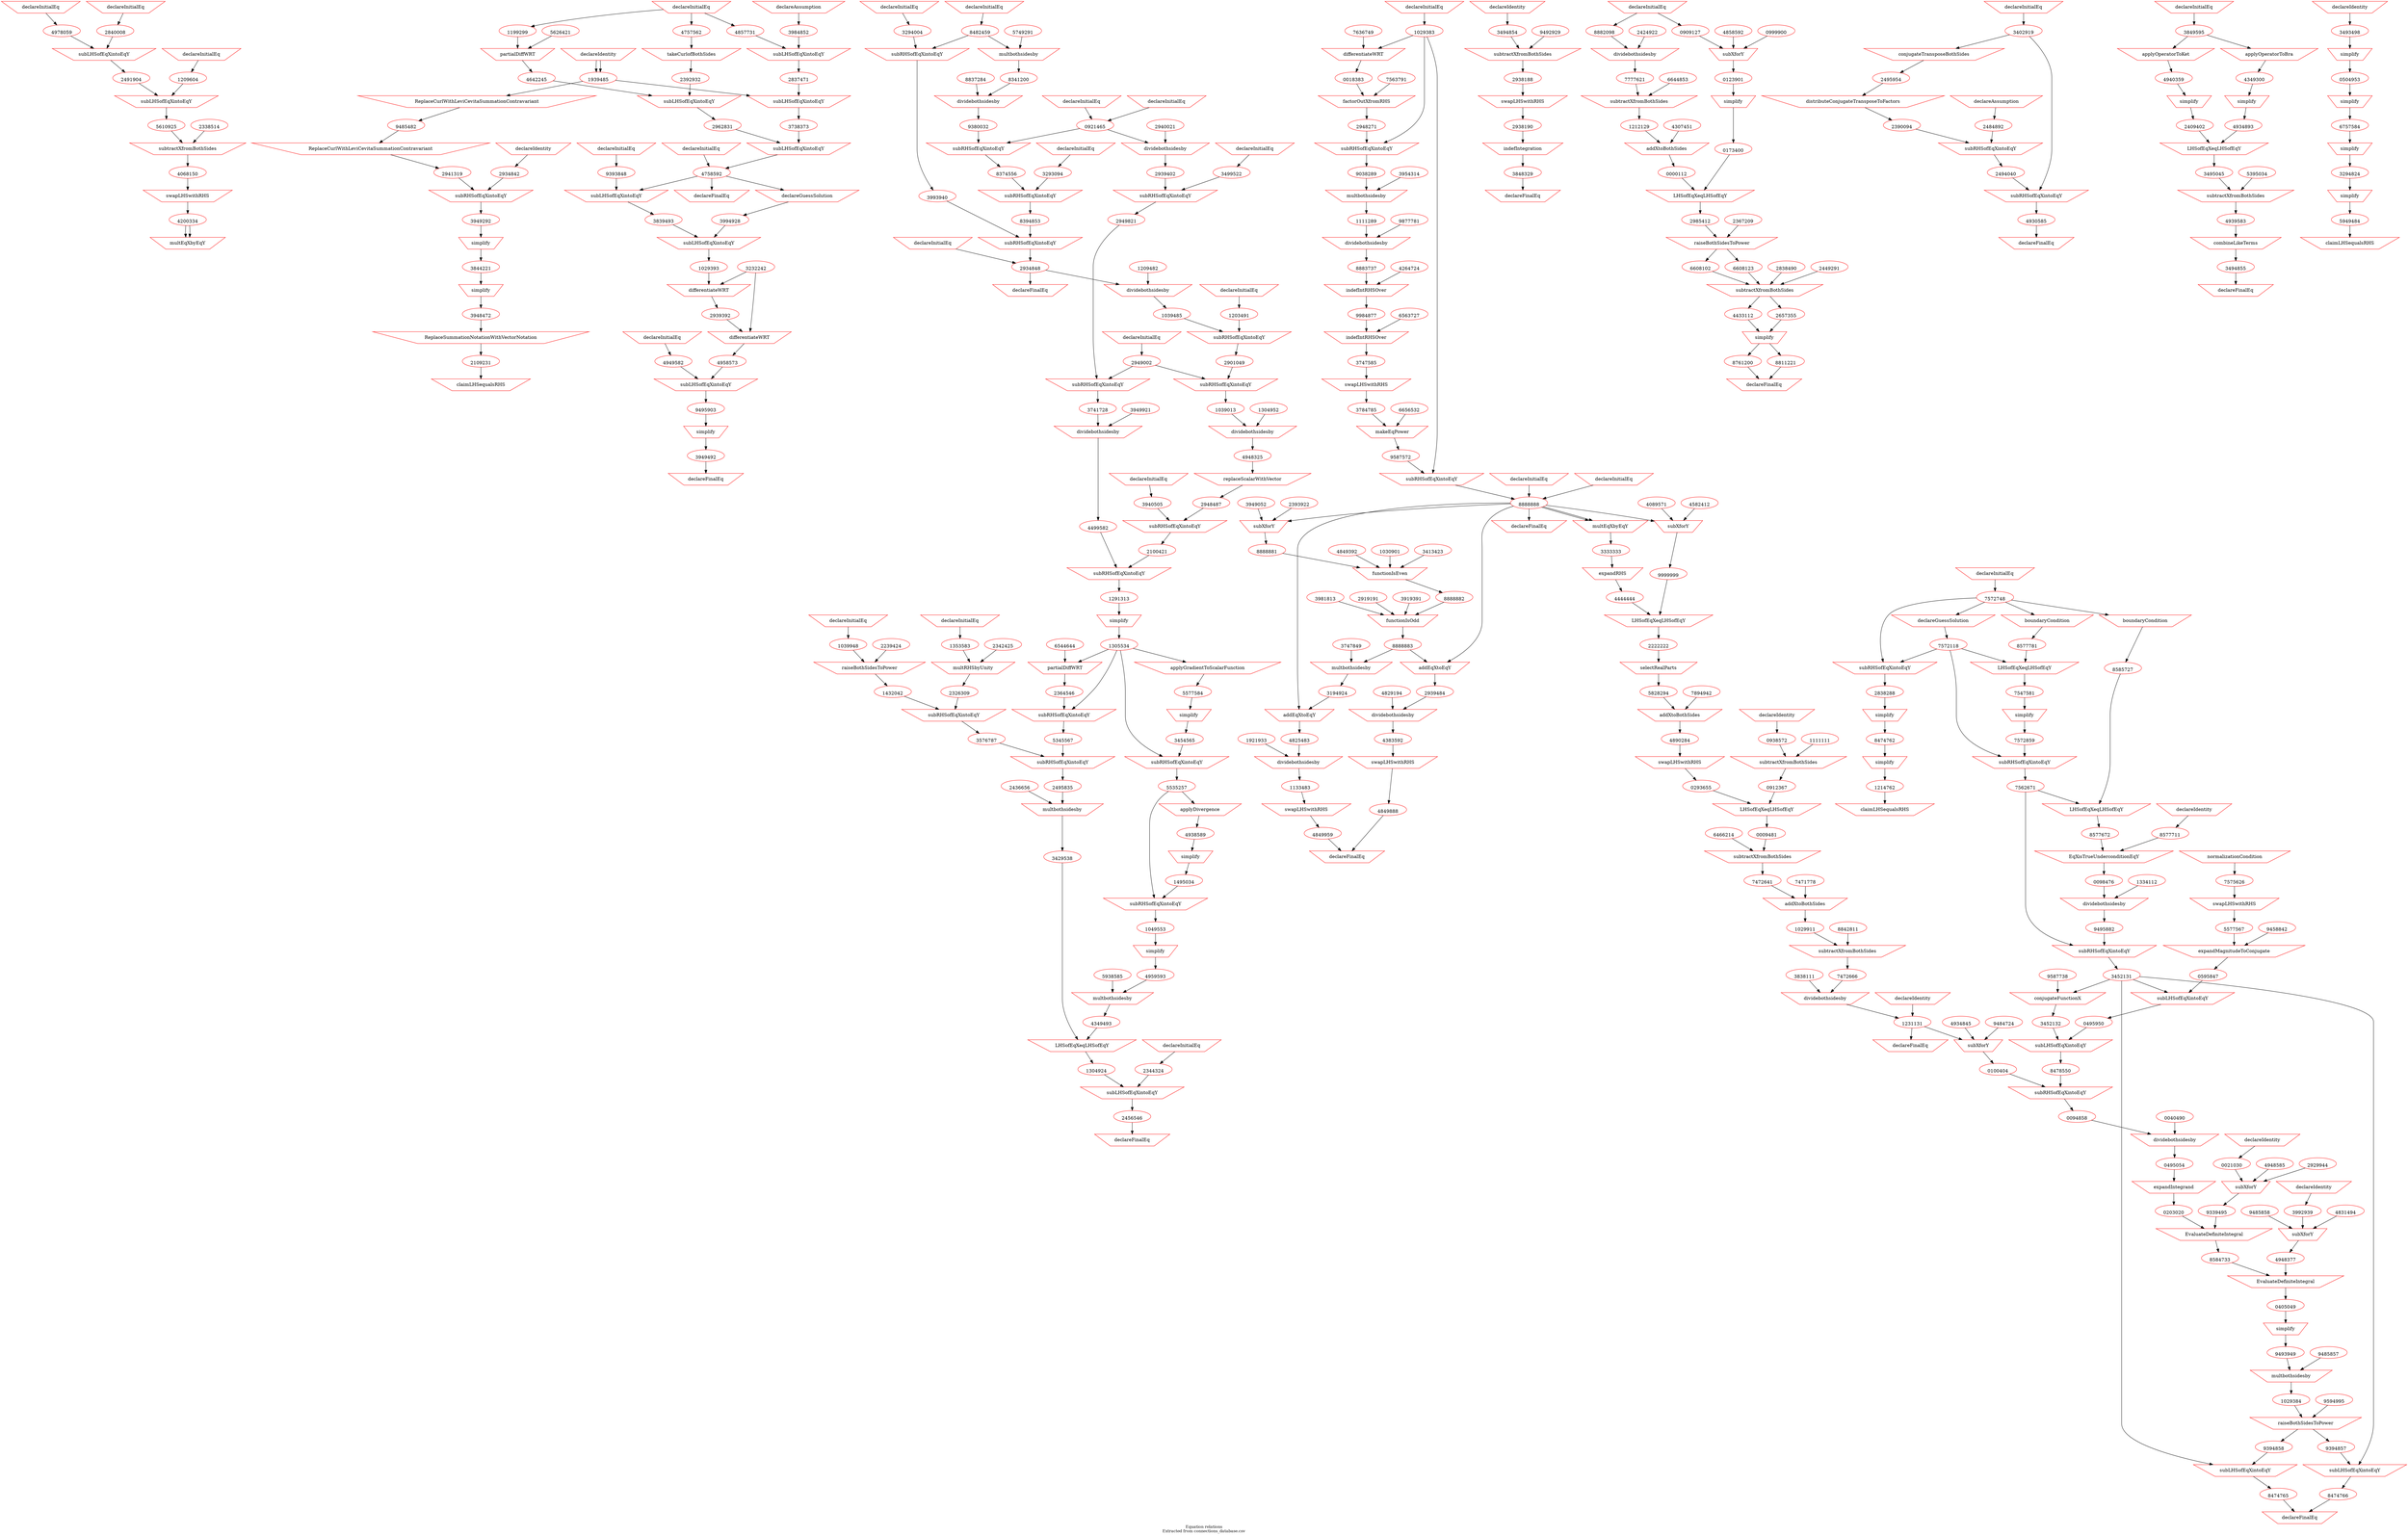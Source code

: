 digraph physicsDerivation {
overlap = false;
label="Equation relations\nExtracted from connections_database.csv";
fontsize=12;
8668018 -> 4978059;
3445641 -> 2840008;
4733986 -> 1209604;
4978059 -> 7958085;
2840008 -> 7958085;
7958085 -> 2491904;
1209604 -> 3667395;
2491904 -> 3667395;
3667395 -> 5610925;
2338514 -> 7952658;
5610925 -> 7952658;
7952658 -> 4068150;
4068150 -> 3871228;
3871228 -> 4200334;
4200334 -> 4738354;
4200334 -> 4738354;
3948572 -> 1939485;
1939485 -> 2339482;
2339482 -> 9485482;
9485482 -> 3948552;
3948552 -> 2941319;
4295822 -> 2934842;
2934842 -> 2930454;
2941319 -> 2930454;
2930454 -> 3949292;
3949292 -> 3848292;
3848292 -> 3844221;
3844221 -> 3838233;
3838233 -> 3948472;
3948472 -> 1393411;
1393411 -> 2109231;
2109231 -> 3949211;
1204921 -> 2934848;
2919311 -> 0921465;
1294844 -> 2949002;
9394842 -> 1203491;
3934948 -> 3499522;
2940021 -> 3949482;
0921465 -> 3949482;
3949482 -> 2939402;
2939402 -> 1294945;
3499522 -> 1294945;
1294945 -> 2949821;
2949002 -> 2930492;
2949821 -> 2930492;
2930492 -> 3741728;
3949921 -> 3919384;
3741728 -> 3919384;
3919384 -> 4499582;
1209482 -> 2900428;
2934848 -> 2900428;
2900428 -> 1039485;
1039485 -> 1204945;
1203491 -> 1204945;
1204945 -> 2901049;
2949002 -> 2939400;
2901049 -> 2939400;
2939400 -> 1039013;
1304952 -> 2030624;
1039013 -> 2030624;
2030624 -> 4948325;
4948325 -> 1039774;
1039774 -> 2948487;
1923945 -> 3940505;
2948487 -> 2938341;
3940505 -> 2938341;
2938341 -> 2100421;
4499582 -> 0012031;
2100421 -> 0012031;
0012031 -> 1291313;
1291313 -> 1341141;
1341141 -> 1305534;
1204929 -> 1039948;
1395335 -> 1353583;
2239424 -> 2422434;
1039948 -> 2422434;
2422434 -> 1432042;
2342425 -> 2322434;
1353583 -> 2322434;
2322434 -> 2326309;
1432042 -> 2449858;
2326309 -> 2449858;
2449858 -> 3576787;
6544644 -> 1347587;
1305534 -> 1347587;
1347587 -> 2364546;
1305534 -> 2464445;
2364546 -> 2464445;
2464445 -> 5345567;
3576787 -> 3454353;
5345567 -> 3454353;
3454353 -> 2495835;
2436656 -> 4358635;
2495835 -> 4358635;
4358635 -> 3429538;
1305534 -> 2454535;
2454535 -> 5577584;
5577584 -> 5858694;
5858694 -> 3454565;
3454565 -> 5354635;
1305534 -> 5354635;
5354635 -> 5535257;
5535257 -> 3294932;
3294932 -> 4938589;
4938589 -> 2394495;
2394495 -> 1495034;
5535257 -> 4059592;
1495034 -> 4059592;
4059592 -> 1049553;
1049553 -> 4305953;
4305953 -> 4959593;
5938585 -> 4939459;
4959593 -> 4939459;
4939459 -> 4349493;
4349493 -> 9394834;
3429538 -> 9394834;
9394834 -> 1304924;
2455452 -> 2344324;
2344324 -> 2954835;
1304924 -> 2954835;
2954835 -> 2456546;
2456546 -> 6756574;
7419980 -> 4758592;
3568093 -> 9393848;
4758592 -> 4585829;
4585829 -> 3994928;
9393848 -> 4858282;
4758592 -> 4858282;
4858282 -> 3839493;
3839493 -> 1002928;
3994928 -> 1002928;
1002928 -> 1029393;
3232242 -> 2319391;
1029393 -> 2319391;
2319391 -> 2939392;
3232242 -> 4955966;
2939392 -> 4955966;
4955966 -> 4958573;
8485758 -> 4949582;
4958573 -> 5839535;
4949582 -> 5839535;
5839535 -> 9495903;
9495903 -> 4958883;
4958883 -> 3949492;
3949492 -> 5495827;
7364656 -> 1029383;
7636749 -> 6463728;
1029383 -> 6463728;
6463728 -> 0018383;
7563791 -> 4614728;
0018383 -> 4614728;
4614728 -> 2948271;
2948271 -> 7466748;
1029383 -> 7466748;
7466748 -> 9038289;
3954314 -> 2741906;
9038289 -> 2741906;
2741906 -> 1111289;
9877781 -> 6466378;
1111289 -> 6466378;
6466378 -> 8883737;
4264724 -> 1848471;
8883737 -> 1848471;
1848471 -> 9984877;
6563727 -> 6462728;
9984877 -> 6462728;
6462728 -> 3747585;
3747585 -> 7563728;
7563728 -> 3784785;
6656532 -> 1029890;
3784785 -> 1029890;
1029890 -> 9587572;
9587572 -> 7566272;
1029383 -> 7566272;
7566272 -> 8888888;
8888888 -> 7561612;
7473895 -> 8888888;
2393922 -> 3848927;
3949052 -> 3848927;
8888888 -> 3848927;
3848927 -> 8888881;
3413423 -> 9595949;
4849392 -> 9595949;
1030901 -> 9595949;
8888881 -> 9595949;
9595949 -> 8888882;
2919191 -> 4747288;
3919391 -> 4747288;
3981813 -> 4747288;
8888882 -> 4747288;
4747288 -> 8888883;
8888888 -> 3848592;
8888883 -> 3848592;
3848592 -> 2939484;
4829194 -> 1928392;
2939484 -> 1928392;
1928392 -> 4383592;
4383592 -> 2949492;
2949492 -> 4849888;
4849888 -> 2384942;
3747849 -> 3848924;
8888883 -> 3848924;
3848924 -> 3194924;
8888888 -> 2939404;
3194924 -> 2939404;
2939404 -> 4825483;
1921933 -> 2849492;
4825483 -> 2849492;
2849492 -> 1133483;
1133483 -> 4294921;
4294921 -> 4849959;
4849959 -> 2384942;
7663728 -> 8888888;
4582412 -> 6839583;
4089571 -> 6839583;
8888888 -> 6839583;
6839583 -> 9999999;
9999999 -> 9582956;
4444444 -> 9582956;
9582956 -> 2222222;
8888888 -> 8492847;
8888888 -> 8492847;
8492847 -> 3333333;
3333333 -> 5832058;
5832058 -> 4444444;
2222222 -> 8374590;
8374590 -> 5828294;
7894942 -> 8374625;
5828294 -> 8374625;
8374625 -> 4890284;
3040493 -> 0938572;
1111111 -> 0983243;
0938572 -> 0983243;
0983243 -> 0912367;
4890284 -> 3984721;
3984721 -> 0293655;
0912367 -> 9483240;
0293655 -> 9483240;
9483240 -> 0009481;
6466214 -> 7563628;
0009481 -> 7563628;
7563628 -> 7472641;
7471778 -> 7572728;
7472641 -> 7572728;
7572728 -> 1029911;
8842811 -> 7566277;
1029911 -> 7566277;
7566277 -> 7472666;
3838111 -> 3841414;
7472666 -> 3841414;
3841414 -> 1231131;
1231131 -> 1383414;
2303943 -> 3293094;
0304948 -> 3294004;
8332941 -> 0921465;
9103516 -> 8482459;
8374556 -> 3832748;
3293094 -> 3832748;
3832748 -> 8394853;
3294004 -> 2939482;
8482459 -> 2939482;
2939482 -> 3993940;
8394853 -> 8946983;
3993940 -> 8946983;
8946983 -> 2934848;
5749291 -> 6822583;
8482459 -> 6822583;
6822583 -> 8341200;
8837284 -> 9483715;
8341200 -> 9483715;
9483715 -> 9380032;
9380032 -> 9483843;
0921465 -> 9483843;
9483843 -> 8374556;
2934848 -> 8345721;
4952082 -> 3494854;
9492929 -> 4842942;
3494854 -> 4842942;
4842942 -> 2938188;
2938188 -> 4848592;
4848592 -> 2938190;
2938190 -> 8483953;
8483953 -> 3848329;
3848329 -> 2839422;
2932848 -> 1199299;
2932848 -> 4757562;
5626421 -> 1010301;
1199299 -> 1010301;
1010301 -> 4642245;
4757562 -> 4224853;
4224853 -> 2392932;
4642245 -> 1939442;
2392932 -> 1939442;
1939442 -> 2962831;
2932848 -> 4857731;
3837471 -> 3984852;
4857731 -> 5656372;
3984852 -> 5656372;
5656372 -> 2837471;
3948572 -> 1939485;
2837471 -> 4655746;
1939485 -> 4655746;
4655746 -> 3738373;
3738373 -> 3737384;
2962831 -> 3737384;
3737384 -> 4758592;
4758592 -> 3948584;
8576627 -> 7572748;
7572748 -> 1384011;
1384011 -> 7572118;
7572748 -> 8572771;
8572771 -> 8577781;
7572748 -> 8572778;
8572778 -> 8585727;
8577781 -> 8571277;
7572118 -> 8571277;
8571277 -> 7547581;
7547581 -> 8576571;
8576571 -> 7572859;
7572859 -> 8572265;
7572118 -> 8572265;
8572265 -> 7562671;
7562671 -> 9686782;
8585727 -> 9686782;
9686782 -> 8577672;
8575717 -> 8577711;
8577672 -> 8575627;
8577711 -> 8575627;
8575627 -> 0098476;
1334112 -> 9114413;
0098476 -> 9114413;
9114413 -> 9495882;
9495882 -> 8575761;
7562671 -> 8575761;
8575761 -> 3452131;
4434559 -> 7575626;
9587738 -> 5751725;
3452131 -> 5751725;
5751725 -> 3452132;
7575626 -> 4757567;
4757567 -> 5577567;
9458842 -> 7455643;
5577567 -> 7455643;
7455643 -> 0595847;
3452131 -> 4455453;
0595847 -> 4455453;
4455453 -> 0495950;
3452132 -> 4948339;
0495950 -> 4948339;
4948339 -> 8478550;
8485725 -> 1231131;
4934845 -> 1003049;
9484724 -> 1003049;
1231131 -> 1003049;
1003049 -> 0100404;
0100404 -> 8576741;
8478550 -> 8576741;
8576741 -> 0094858;
0040490 -> 0059403;
0094858 -> 0059403;
0059403 -> 0495054;
0495054 -> 3949284;
3949284 -> 0203020;
0030488 -> 3992939;
4831494 -> 4485722;
9485858 -> 4485722;
3992939 -> 4485722;
4485722 -> 4948377;
0030481 -> 0021030;
4948585 -> 1911919;
2929944 -> 1911919;
0021030 -> 1911919;
1911919 -> 9339495;
0203020 -> 3329831;
9339495 -> 3329831;
3329831 -> 8584733;
4948377 -> 8485747;
8584733 -> 8485747;
8485747 -> 0405049;
0405049 -> 8373472;
8373472 -> 9493949;
9485857 -> 5859994;
9493949 -> 5859994;
5859994 -> 1029384;
9594995 -> 1293948;
1029384 -> 1293948;
1293948 -> 9394857;
1293948 -> 9394858;
9394857 -> 1384935;
3452131 -> 1384935;
1384935 -> 8474766;
9394858 -> 3847567;
3452131 -> 3847567;
3847567 -> 8474765;
8474765 -> 7474753;
8474766 -> 7474753;
7572118 -> 4757743;
7572748 -> 4757743;
4757743 -> 2838288;
2838288 -> 2029394;
2029394 -> 8474762;
8474762 -> 9394948;
9394948 -> 1214762;
1214762 -> 7374289;
8494551 -> 8882098;
8494551 -> 0909127;
2424922 -> 8492932;
8882098 -> 8492932;
8492932 -> 7777621;
6644853 -> 5829110;
7777621 -> 5829110;
5829110 -> 1212129;
4307451 -> 2500423;
1212129 -> 2500423;
2500423 -> 0000112;
4858592 -> 8321038;
0999900 -> 8321038;
0909127 -> 8321038;
8321038 -> 0123901;
0123901 -> 7996484;
7996484 -> 0173400;
0000112 -> 7777777;
0173400 -> 7777777;
7777777 -> 2985412;
2367209 -> 7487443;
2985412 -> 7487443;
7487443 -> 6608102;
7487443 -> 6608123;
2838490 -> 2200910;
6608102 -> 2200910;
2200910 -> 4433112;
4433112 -> 2211910;
2211910 -> 8761200;
2449291 -> 2200910;
6608123 -> 2200910;
2200910 -> 2657355;
2657355 -> 2211910;
2211910 -> 8811221;
8761200 -> 8359402;
8811221 -> 8359402;
3403595 -> 3402919;
3402919 -> 9538385;
9538385 -> 2495954;
2495954 -> 2394942;
2394942 -> 2390094;
1294984 -> 2484892;
2484892 -> 2485909;
2390094 -> 2485909;
2485909 -> 2494040;
2494040 -> 2490098;
3402919 -> 2490098;
2490098 -> 4930585;
4930585 -> 2939493;
2455366 -> 3849595;
3849595 -> 3848591;
3848591 -> 4940359;
3849595 -> 1301442;
1301442 -> 4349300;
4940359 -> 2304934;
2304934 -> 2409402;
4349300 -> 0049384;
0049384 -> 4934893;
2409402 -> 0987890;
4934893 -> 0987890;
0987890 -> 3495045;
5395034 -> 4838499;
3495045 -> 4838499;
4838499 -> 4939583;
4939583 -> 0988873;
0988873 -> 3494855;
3494855 -> 2384852;
2004989 -> 3493498;
3493498 -> 2349059;
2349059 -> 0504953;
0504953 -> 2390498;
2390498 -> 6757584;
6757584 -> 3848494;
3848494 -> 3294824;
3294824 -> 4948384;
4948384 -> 5949484;
5949484 -> 4948955;
1209604 [shape=ellipse, color=red,image="../../expressions/8311458118.png",labelloc=b,URL="http://output.com"];
2491904 [shape=ellipse, color=red,image="../../expressions/3951205425.png",labelloc=b,URL="http://output.com"];
2840008 [shape=ellipse, color=red,image="../../expressions/8257621077.png",labelloc=b,URL="http://output.com"];
4068150 [shape=ellipse, color=red,image="../../expressions/5530148480.png",labelloc=b,URL="http://output.com"];
4200334 [shape=ellipse, color=red,image="../../expressions/7917051060.png",labelloc=b,URL="http://output.com"];
4978059 [shape=ellipse, color=red,image="../../expressions/1638282134.png",labelloc=b,URL="http://output.com"];
5610925 [shape=ellipse, color=red,image="../../expressions/8139187332.png",labelloc=b,URL="http://output.com"];
1939485 [shape=ellipse, color=red,image="../../expressions/7575859295.png",labelloc=b,URL="http://output.com"];
2109231 [shape=ellipse, color=red,image="../../expressions/7575859312.png",labelloc=b,URL="http://output.com"];
2934842 [shape=ellipse, color=red,image="../../expressions/7575859304.png",labelloc=b,URL="http://output.com"];
2941319 [shape=ellipse, color=red,image="../../expressions/7575859302.png",labelloc=b,URL="http://output.com"];
3844221 [shape=ellipse, color=red,image="../../expressions/7575859308.png",labelloc=b,URL="http://output.com"];
3948472 [shape=ellipse, color=red,image="../../expressions/7575859310.png",labelloc=b,URL="http://output.com"];
3949292 [shape=ellipse, color=red,image="../../expressions/7575859306.png",labelloc=b,URL="http://output.com"];
9485482 [shape=ellipse, color=red,image="../../expressions/7575859300.png",labelloc=b,URL="http://output.com"];
0921465 [shape=ellipse, color=red,image="../../expressions/3131211131.png",labelloc=b,URL="http://output.com"];
1039013 [shape=ellipse, color=red,image="../../expressions/9999999962.png",labelloc=b,URL="http://output.com"];
1039485 [shape=ellipse, color=red,image="../../expressions/3121234211.png",labelloc=b,URL="http://output.com"];
1039948 [shape=ellipse, color=red,image="../../expressions/1029039903.png",labelloc=b,URL="http://output.com"];
1049553 [shape=ellipse, color=red,image="../../expressions/2648958382.png",labelloc=b,URL="http://output.com"];
1203491 [shape=ellipse, color=red,image="../../expressions/1020394900.png",labelloc=b,URL="http://output.com"];
1291313 [shape=ellipse, color=red,image="../../expressions/3948574228.png",labelloc=b,URL="http://output.com"];
1304924 [shape=ellipse, color=red,image="../../expressions/9958485859.png",labelloc=b,URL="http://output.com"];
1305534 [shape=ellipse, color=red,image="../../expressions/3948574230.png",labelloc=b,URL="http://output.com"];
1353583 [shape=ellipse, color=red,image="../../expressions/4298359835.png",labelloc=b,URL="http://output.com"];
1432042 [shape=ellipse, color=red,image="../../expressions/1029039904.png",labelloc=b,URL="http://output.com"];
1495034 [shape=ellipse, color=red,image="../../expressions/1648958381.png",labelloc=b,URL="http://output.com"];
2100421 [shape=ellipse, color=red,image="../../expressions/3948574226.png",labelloc=b,URL="http://output.com"];
2326309 [shape=ellipse, color=red,image="../../expressions/4298359845.png",labelloc=b,URL="http://output.com"];
2344324 [shape=ellipse, color=red,image="../../expressions/1158485859.png",labelloc=b,URL="http://output.com"];
2364546 [shape=ellipse, color=red,image="../../expressions/3948574233.png",labelloc=b,URL="http://output.com"];
2456546 [shape=ellipse, color=red,image="../../expressions/2258485859.png",labelloc=b,URL="http://output.com"];
2495835 [shape=ellipse, color=red,image="../../expressions/4348571256.png",labelloc=b,URL="http://output.com"];
2901049 [shape=ellipse, color=red,image="../../expressions/3121234212.png",labelloc=b,URL="http://output.com"];
2934848 [shape=ellipse, color=red,image="../../expressions/3121513111.png",labelloc=b,URL="http://output.com"];
2939402 [shape=ellipse, color=red,image="../../expressions/3147472131.png",labelloc=b,URL="http://output.com"];
2948487 [shape=ellipse, color=red,image="../../expressions/9999998870.png",labelloc=b,URL="http://output.com"];
2949002 [shape=ellipse, color=red,image="../../expressions/9999999960.png",labelloc=b,URL="http://output.com"];
2949821 [shape=ellipse, color=red,image="../../expressions/4147472132.png",labelloc=b,URL="http://output.com"];
3429538 [shape=ellipse, color=red,image="../../expressions/4341171256.png",labelloc=b,URL="http://output.com"];
3454565 [shape=ellipse, color=red,image="../../expressions/4943571230.png",labelloc=b,URL="http://output.com"];
3499522 [shape=ellipse, color=red,image="../../expressions/1020394902.png",labelloc=b,URL="http://output.com"];
3576787 [shape=ellipse, color=red,image="../../expressions/4298359851.png",labelloc=b,URL="http://output.com"];
3741728 [shape=ellipse, color=red,image="../../expressions/9999999965.png",labelloc=b,URL="http://output.com"];
3940505 [shape=ellipse, color=red,image="../../expressions/3948574224.png",labelloc=b,URL="http://output.com"];
4349493 [shape=ellipse, color=red,image="../../expressions/5868688585.png",labelloc=b,URL="http://output.com"];
4499582 [shape=ellipse, color=red,image="../../expressions/9999999961.png",labelloc=b,URL="http://output.com"];
4938589 [shape=ellipse, color=red,image="../../expressions/4394958389.png",labelloc=b,URL="http://output.com"];
4948325 [shape=ellipse, color=red,image="../../expressions/9999999870.png",labelloc=b,URL="http://output.com"];
4959593 [shape=ellipse, color=red,image="../../expressions/2395958385.png",labelloc=b,URL="http://output.com"];
5345567 [shape=ellipse, color=red,image="../../expressions/3948571256.png",labelloc=b,URL="http://output.com"];
5535257 [shape=ellipse, color=red,image="../../expressions/5985371230.png",labelloc=b,URL="http://output.com"];
5577584 [shape=ellipse, color=red,image="../../expressions/3948572230.png",labelloc=b,URL="http://output.com"];
5577584 [shape=ellipse, color=red,image="../../expressions/3948574230.png",labelloc=b,URL="http://output.com"];
1029393 [shape=ellipse, color=red,image="../../expressions/2029293929.png",labelloc=b,URL="http://output.com"];
2939392 [shape=ellipse, color=red,image="../../expressions/4985825552.png",labelloc=b,URL="http://output.com"];
3839493 [shape=ellipse, color=red,image="../../expressions/9394939493.png",labelloc=b,URL="http://output.com"];
3949492 [shape=ellipse, color=red,image="../../expressions/3485475729.png",labelloc=b,URL="http://output.com"];
3994928 [shape=ellipse, color=red,image="../../expressions/9499428242.png",labelloc=b,URL="http://output.com"];
4758592 [shape=ellipse, color=red,image="../../expressions/8494839423.png",labelloc=b,URL="http://output.com"];
4949582 [shape=ellipse, color=red,image="../../expressions/4585828572.png",labelloc=b,URL="http://output.com"];
4958573 [shape=ellipse, color=red,image="../../expressions/1858578388.png",labelloc=b,URL="http://output.com"];
9393848 [shape=ellipse, color=red,image="../../expressions/8572852424.png",labelloc=b,URL="http://output.com"];
9495903 [shape=ellipse, color=red,image="../../expressions/9485384858.png",labelloc=b,URL="http://output.com"];
0018383 [shape=ellipse, color=red,image="../../expressions/9429829482.png",labelloc=b,URL="http://output.com"];
1029383 [shape=ellipse, color=red,image="../../expressions/9492920340.png",labelloc=b,URL="http://output.com"];
1111289 [shape=ellipse, color=red,image="../../expressions/9848292229.png",labelloc=b,URL="http://output.com"];
2948271 [shape=ellipse, color=red,image="../../expressions/9482984922.png",labelloc=b,URL="http://output.com"];
3747585 [shape=ellipse, color=red,image="../../expressions/4928239482.png",labelloc=b,URL="http://output.com"];
3784785 [shape=ellipse, color=red,image="../../expressions/4923339482.png",labelloc=b,URL="http://output.com"];
8883737 [shape=ellipse, color=red,image="../../expressions/9482113948.png",labelloc=b,URL="http://output.com"];
8888888 [shape=ellipse, color=red,image="../../expressions/4938429483.png",labelloc=b,URL="http://output.com"];
9038289 [shape=ellipse, color=red,image="../../expressions/9848294829.png",labelloc=b,URL="http://output.com"];
9587572 [shape=ellipse, color=red,image="../../expressions/9482923849.png",labelloc=b,URL="http://output.com"];
9984877 [shape=ellipse, color=red,image="../../expressions/9482943948.png",labelloc=b,URL="http://output.com"];
1133483 [shape=ellipse, color=red,image="../../expressions/4843995999.png",labelloc=b,URL="http://output.com"];
2939484 [shape=ellipse, color=red,image="../../expressions/4742644828.png",labelloc=b,URL="http://output.com"];
3194924 [shape=ellipse, color=red,image="../../expressions/2123139121.png",labelloc=b,URL="http://output.com"];
4383592 [shape=ellipse, color=red,image="../../expressions/3829492824.png",labelloc=b,URL="http://output.com"];
4825483 [shape=ellipse, color=red,image="../../expressions/3942849294.png",labelloc=b,URL="http://output.com"];
4849888 [shape=ellipse, color=red,image="../../expressions/4585932229.png",labelloc=b,URL="http://output.com"];
4849959 [shape=ellipse, color=red,image="../../expressions/2103023049.png",labelloc=b,URL="http://output.com"];
8888881 [shape=ellipse, color=red,image="../../expressions/2394853829.png",labelloc=b,URL="http://output.com"];
8888882 [shape=ellipse, color=red,image="../../expressions/4938429482.png",labelloc=b,URL="http://output.com"];
8888883 [shape=ellipse, color=red,image="../../expressions/4938429484.png",labelloc=b,URL="http://output.com"];
8888888 [shape=ellipse, color=red,image="../../expressions/4938429483.png",labelloc=b,URL="http://output.com"];
0009481 [shape=ellipse, color=red,image="../../expressions/4827492911.png",labelloc=b,URL="http://output.com"];
0293655 [shape=ellipse, color=red,image="../../expressions/9482438243.png",labelloc=b,URL="http://output.com"];
0912367 [shape=ellipse, color=red,image="../../expressions/3285732911.png",labelloc=b,URL="http://output.com"];
0938572 [shape=ellipse, color=red,image="../../expressions/5832984291.png",labelloc=b,URL="http://output.com"];
1029911 [shape=ellipse, color=red,image="../../expressions/7572664728.png",labelloc=b,URL="http://output.com"];
1231131 [shape=ellipse, color=red,image="../../expressions/9988949211.png",labelloc=b,URL="http://output.com"];
2222222 [shape=ellipse, color=red,image="../../expressions/9483928192.png",labelloc=b,URL="http://output.com"];
3333333 [shape=ellipse, color=red,image="../../expressions/4638429483.png",labelloc=b,URL="http://output.com"];
4444444 [shape=ellipse, color=red,image="../../expressions/4598294821.png",labelloc=b,URL="http://output.com"];
4890284 [shape=ellipse, color=red,image="../../expressions/9482928243.png",labelloc=b,URL="http://output.com"];
5828294 [shape=ellipse, color=red,image="../../expressions/9482928242.png",labelloc=b,URL="http://output.com"];
7472641 [shape=ellipse, color=red,image="../../expressions/1248277773.png",labelloc=b,URL="http://output.com"];
7472666 [shape=ellipse, color=red,image="../../expressions/9889984281.png",labelloc=b,URL="http://output.com"];
8888888 [shape=ellipse, color=red,image="../../expressions/4938429483.png",labelloc=b,URL="http://output.com"];
9999999 [shape=ellipse, color=red,image="../../expressions/4838429483.png",labelloc=b,URL="http://output.com"];
0921465 [shape=ellipse, color=red,image="../../expressions/3131211131.png",labelloc=b,URL="http://output.com"];
2934848 [shape=ellipse, color=red,image="../../expressions/3121513111.png",labelloc=b,URL="http://output.com"];
3293094 [shape=ellipse, color=red,image="../../expressions/5900595848.png",labelloc=b,URL="http://output.com"];
3294004 [shape=ellipse, color=red,image="../../expressions/0404050504.png",labelloc=b,URL="http://output.com"];
3993940 [shape=ellipse, color=red,image="../../expressions/1293923844.png",labelloc=b,URL="http://output.com"];
8341200 [shape=ellipse, color=red,image="../../expressions/2131616531.png",labelloc=b,URL="http://output.com"];
8374556 [shape=ellipse, color=red,image="../../expressions/3132131132.png",labelloc=b,URL="http://output.com"];
8394853 [shape=ellipse, color=red,image="../../expressions/0934990943.png",labelloc=b,URL="http://output.com"];
8482459 [shape=ellipse, color=red,image="../../expressions/3131111133.png",labelloc=b,URL="http://output.com"];
9380032 [shape=ellipse, color=red,image="../../expressions/2113211456.png",labelloc=b,URL="http://output.com"];
2938188 [shape=ellipse, color=red,image="../../expressions/8489593960.png",labelloc=b,URL="http://output.com"];
2938190 [shape=ellipse, color=red,image="../../expressions/8489593962.png",labelloc=b,URL="http://output.com"];
3494854 [shape=ellipse, color=red,image="../../expressions/8489593958.png",labelloc=b,URL="http://output.com"];
3848329 [shape=ellipse, color=red,image="../../expressions/8489593964.png",labelloc=b,URL="http://output.com"];
1199299 [shape=ellipse, color=red,image="../../expressions/1314864131.png",labelloc=b,URL="http://output.com"];
1939485 [shape=ellipse, color=red,image="../../expressions/7575859295.png",labelloc=b,URL="http://output.com"];
2392932 [shape=ellipse, color=red,image="../../expressions/9291999979.png",labelloc=b,URL="http://output.com"];
2837471 [shape=ellipse, color=red,image="../../expressions/7466829492.png",labelloc=b,URL="http://output.com"];
2962831 [shape=ellipse, color=red,image="../../expressions/3947269979.png",labelloc=b,URL="http://output.com"];
3738373 [shape=ellipse, color=red,image="../../expressions/1636453295.png",labelloc=b,URL="http://output.com"];
3984852 [shape=ellipse, color=red,image="../../expressions/9919999981.png",labelloc=b,URL="http://output.com"];
4642245 [shape=ellipse, color=red,image="../../expressions/1314464131.png",labelloc=b,URL="http://output.com"];
4757562 [shape=ellipse, color=red,image="../../expressions/9991999979.png",labelloc=b,URL="http://output.com"];
4758592 [shape=ellipse, color=red,image="../../expressions/8494839423.png",labelloc=b,URL="http://output.com"];
4857731 [shape=ellipse, color=red,image="../../expressions/9999999981.png",labelloc=b,URL="http://output.com"];
0021030 [shape=ellipse, color=red,image="../../expressions/5857434758.png",labelloc=b,URL="http://output.com"];
0094858 [shape=ellipse, color=red,image="../../expressions/8576785890.png",labelloc=b,URL="http://output.com"];
0098476 [shape=ellipse, color=red,image="../../expressions/1010923823.png",labelloc=b,URL="http://output.com"];
0100404 [shape=ellipse, color=red,image="../../expressions/7575738420.png",labelloc=b,URL="http://output.com"];
0203020 [shape=ellipse, color=red,image="../../expressions/1202310110.png",labelloc=b,URL="http://output.com"];
0405049 [shape=ellipse, color=red,image="../../expressions/0439492440.png",labelloc=b,URL="http://output.com"];
0495054 [shape=ellipse, color=red,image="../../expressions/9858028950.png",labelloc=b,URL="http://output.com"];
0495950 [shape=ellipse, color=red,image="../../expressions/0203024440.png",labelloc=b,URL="http://output.com"];
0595847 [shape=ellipse, color=red,image="../../expressions/4857472413.png",labelloc=b,URL="http://output.com"];
1029384 [shape=ellipse, color=red,image="../../expressions/8485867742.png",labelloc=b,URL="http://output.com"];
1214762 [shape=ellipse, color=red,image="../../expressions/8484544728.png",labelloc=b,URL="http://output.com"];
1231131 [shape=ellipse, color=red,image="../../expressions/9988949211.png",labelloc=b,URL="http://output.com"];
2838288 [shape=ellipse, color=red,image="../../expressions/8575748999.png",labelloc=b,URL="http://output.com"];
3452131 [shape=ellipse, color=red,image="../../expressions/2944838499.png",labelloc=b,URL="http://output.com"];
3452132 [shape=ellipse, color=red,image="../../expressions/8849289982.png",labelloc=b,URL="http://output.com"];
3992939 [shape=ellipse, color=red,image="../../expressions/0948572140.png",labelloc=b,URL="http://output.com"];
4948377 [shape=ellipse, color=red,image="../../expressions/7564894985.png",labelloc=b,URL="http://output.com"];
5577567 [shape=ellipse, color=red,image="../../expressions/8572657110.png",labelloc=b,URL="http://output.com"];
7547581 [shape=ellipse, color=red,image="../../expressions/8577275751.png",labelloc=b,URL="http://output.com"];
7562671 [shape=ellipse, color=red,image="../../expressions/9059289981.png",labelloc=b,URL="http://output.com"];
7572118 [shape=ellipse, color=red,image="../../expressions/8582885111.png",labelloc=b,URL="http://output.com"];
7572748 [shape=ellipse, color=red,image="../../expressions/5727578862.png",labelloc=b,URL="http://output.com"];
7572859 [shape=ellipse, color=red,image="../../expressions/1293913110.png",labelloc=b,URL="http://output.com"];
7575626 [shape=ellipse, color=red,image="../../expressions/1934748140.png",labelloc=b,URL="http://output.com"];
8474762 [shape=ellipse, color=red,image="../../expressions/8485757728.png",labelloc=b,URL="http://output.com"];
8474765 [shape=ellipse, color=red,image="../../expressions/9393939992.png",labelloc=b,URL="http://output.com"];
8474766 [shape=ellipse, color=red,image="../../expressions/9393939991.png",labelloc=b,URL="http://output.com"];
8478550 [shape=ellipse, color=red,image="../../expressions/8889444440.png",labelloc=b,URL="http://output.com"];
8577672 [shape=ellipse, color=red,image="../../expressions/1020010291.png",labelloc=b,URL="http://output.com"];
8577711 [shape=ellipse, color=red,image="../../expressions/1857710291.png",labelloc=b,URL="http://output.com"];
8577781 [shape=ellipse, color=red,image="../../expressions/9585727710.png",labelloc=b,URL="http://output.com"];
8584733 [shape=ellipse, color=red,image="../../expressions/1202312210.png",labelloc=b,URL="http://output.com"];
8585727 [shape=ellipse, color=red,image="../../expressions/9495857278.png",labelloc=b,URL="http://output.com"];
9339495 [shape=ellipse, color=red,image="../../expressions/8575746378.png",labelloc=b,URL="http://output.com"];
9394857 [shape=ellipse, color=red,image="../../expressions/9485747245.png",labelloc=b,URL="http://output.com"];
9394858 [shape=ellipse, color=red,image="../../expressions/9485747246.png",labelloc=b,URL="http://output.com"];
9493949 [shape=ellipse, color=red,image="../../expressions/4857475848.png",labelloc=b,URL="http://output.com"];
9495882 [shape=ellipse, color=red,image="../../expressions/1858772113.png",labelloc=b,URL="http://output.com"];
0000112 [shape=ellipse, color=red,image="../../expressions/5928292841.png",labelloc=b,URL="http://output.com"];
0123901 [shape=ellipse, color=red,image="../../expressions/5928285821.png",labelloc=b,URL="http://output.com"];
0173400 [shape=ellipse, color=red,image="../../expressions/5959282914.png",labelloc=b,URL="http://output.com"];
0909127 [shape=ellipse, color=red,image="../../expressions/8582954722.png",labelloc=b,URL="http://output.com"];
1212129 [shape=ellipse, color=red,image="../../expressions/5938459282.png",labelloc=b,URL="http://output.com"];
2657355 [shape=ellipse, color=red,image="../../expressions/5982958248.png",labelloc=b,URL="http://output.com"];
2985412 [shape=ellipse, color=red,image="../../expressions/9385938295.png",labelloc=b,URL="http://output.com"];
4433112 [shape=ellipse, color=red,image="../../expressions/9582958293.png",labelloc=b,URL="http://output.com"];
6608102 [shape=ellipse, color=red,image="../../expressions/9582958294.png",labelloc=b,URL="http://output.com"];
6608123 [shape=ellipse, color=red,image="../../expressions/5982958249.png",labelloc=b,URL="http://output.com"];
7777621 [shape=ellipse, color=red,image="../../expressions/5958392859.png",labelloc=b,URL="http://output.com"];
8761200 [shape=ellipse, color=red,image="../../expressions/9999999969.png",labelloc=b,URL="http://output.com"];
8811221 [shape=ellipse, color=red,image="../../expressions/9999999968.png",labelloc=b,URL="http://output.com"];
8882098 [shape=ellipse, color=red,image="../../expressions/9285928292.png",labelloc=b,URL="http://output.com"];
2390094 [shape=ellipse, color=red,image="../../expressions/1010393913.png",labelloc=b,URL="http://output.com"];
2484892 [shape=ellipse, color=red,image="../../expressions/9294858532.png",labelloc=b,URL="http://output.com"];
2494040 [shape=ellipse, color=red,image="../../expressions/4948934890.png",labelloc=b,URL="http://output.com"];
2495954 [shape=ellipse, color=red,image="../../expressions/2394935835.png",labelloc=b,URL="http://output.com"];
3402919 [shape=ellipse, color=red,image="../../expressions/9999999975.png",labelloc=b,URL="http://output.com"];
4930585 [shape=ellipse, color=red,image="../../expressions/2848934890.png",labelloc=b,URL="http://output.com"];
2409402 [shape=ellipse, color=red,image="../../expressions/2394240499.png",labelloc=b,URL="http://output.com"];
3494855 [shape=ellipse, color=red,image="../../expressions/2394935831.png",labelloc=b,URL="http://output.com"];
3495045 [shape=ellipse, color=red,image="../../expressions/1203938249.png",labelloc=b,URL="http://output.com"];
3849595 [shape=ellipse, color=red,image="../../expressions/9596004948.png",labelloc=b,URL="http://output.com"];
4349300 [shape=ellipse, color=red,image="../../expressions/1395858355.png",labelloc=b,URL="http://output.com"];
4934893 [shape=ellipse, color=red,image="../../expressions/3943939590.png",labelloc=b,URL="http://output.com"];
4939583 [shape=ellipse, color=red,image="../../expressions/3924948349.png",labelloc=b,URL="http://output.com"];
4940359 [shape=ellipse, color=red,image="../../expressions/1010393944.png",labelloc=b,URL="http://output.com"];
0504953 [shape=ellipse, color=red,image="../../expressions/8399484849.png",labelloc=b,URL="http://output.com"];
3294824 [shape=ellipse, color=red,image="../../expressions/4949359835.png",labelloc=b,URL="http://output.com"];
3493498 [shape=ellipse, color=red,image="../../expressions/3585845894.png",labelloc=b,URL="http://output.com"];
5949484 [shape=ellipse, color=red,image="../../expressions/2494533900.png",labelloc=b,URL="http://output.com"];
6757584 [shape=ellipse, color=red,image="../../expressions/2404934990.png",labelloc=b,URL="http://output.com"];
3445641 [shape=invtrapezium, color=red,label="declareInitialEq"];
3667395 [shape=invtrapezium, color=red,label="subLHSofEqXintoEqY"];
3871228 [shape=invtrapezium, color=red,label="swapLHSwithRHS"];
4733986 [shape=invtrapezium, color=red,label="declareInitialEq"];
4738354 [shape=invtrapezium, color=red,label="multEqXbyEqY"];
7952658 [shape=invtrapezium, color=red,label="subtractXfromBothSides"];
7958085 [shape=invtrapezium, color=red,label="subLHSofEqXintoEqY"];
8668018 [shape=invtrapezium, color=red,label="declareInitialEq"];
1393411 [shape=invtrapezium, color=red,label="ReplaceSummationNotationWithVectorNotation"];
2339482 [shape=invtrapezium, color=red,label="ReplaceCurlWithLeviCevitaSummationContravariant"];
2930454 [shape=invtrapezium, color=red,label="subRHSofEqXintoEqY"];
3838233 [shape=invtrapezium, color=red,label="simplify"];
3848292 [shape=invtrapezium, color=red,label="simplify"];
3948552 [shape=invtrapezium, color=red,label="ReplaceCurlWithLeviCevitaSummationContravariant"];
3948572 [shape=invtrapezium, color=red,label="declareIdentity"];
3949211 [shape=invtrapezium, color=red,label="claimLHSequalsRHS"];
4295822 [shape=invtrapezium, color=red,label="declareIdentity"];
0012031 [shape=invtrapezium, color=red,label="subRHSofEqXintoEqY"];
1039774 [shape=invtrapezium, color=red,label="replaceScalarWithVector"];
1204921 [shape=invtrapezium, color=red,label="declareInitialEq"];
1204929 [shape=invtrapezium, color=red,label="declareInitialEq"];
1204945 [shape=invtrapezium, color=red,label="subRHSofEqXintoEqY"];
1294844 [shape=invtrapezium, color=red,label="declareInitialEq"];
1294945 [shape=invtrapezium, color=red,label="subRHSofEqXintoEqY"];
1341141 [shape=invtrapezium, color=red,label="simplify"];
1347587 [shape=invtrapezium, color=red,label="partialDiffWRT"];
1395335 [shape=invtrapezium, color=red,label="declareInitialEq"];
1923945 [shape=invtrapezium, color=red,label="declareInitialEq"];
2030624 [shape=invtrapezium, color=red,label="dividebothsidesby"];
2322434 [shape=invtrapezium, color=red,label="multRHSbyUnity"];
2394495 [shape=invtrapezium, color=red,label="simplify"];
2422434 [shape=invtrapezium, color=red,label="raiseBothSidesToPower"];
2449858 [shape=invtrapezium, color=red,label="subRHSofEqXintoEqY"];
2454535 [shape=invtrapezium, color=red,label="applyGradientToScalarFunction"];
2455452 [shape=invtrapezium, color=red,label="declareInitialEq"];
2464445 [shape=invtrapezium, color=red,label="subRHSofEqXintoEqY"];
2900428 [shape=invtrapezium, color=red,label="dividebothsidesby"];
2919311 [shape=invtrapezium, color=red,label="declareInitialEq"];
2930492 [shape=invtrapezium, color=red,label="subRHSofEqXintoEqY"];
2938341 [shape=invtrapezium, color=red,label="subRHSofEqXintoEqY"];
2939400 [shape=invtrapezium, color=red,label="subRHSofEqXintoEqY"];
2954835 [shape=invtrapezium, color=red,label="subLHSofEqXintoEqY"];
3294932 [shape=invtrapezium, color=red,label="applyDivergence"];
3454353 [shape=invtrapezium, color=red,label="subRHSofEqXintoEqY"];
3919384 [shape=invtrapezium, color=red,label="dividebothsidesby"];
3934948 [shape=invtrapezium, color=red,label="declareInitialEq"];
3949482 [shape=invtrapezium, color=red,label="dividebothsidesby"];
4059592 [shape=invtrapezium, color=red,label="subRHSofEqXintoEqY"];
4305953 [shape=invtrapezium, color=red,label="simplify"];
4358635 [shape=invtrapezium, color=red,label="multbothsidesby"];
4939459 [shape=invtrapezium, color=red,label="multbothsidesby"];
5354635 [shape=invtrapezium, color=red,label="subRHSofEqXintoEqY"];
5858694 [shape=invtrapezium, color=red,label="simplify"];
6756574 [shape=invtrapezium, color=red,label="declareFinalEq"];
9394834 [shape=invtrapezium, color=red,label="LHSofEqXeqLHSofEqY"];
9394842 [shape=invtrapezium, color=red,label="declareInitialEq"];
1002928 [shape=invtrapezium, color=red,label="subLHSofEqXintoEqY"];
2319391 [shape=invtrapezium, color=red,label="differentiateWRT"];
3568093 [shape=invtrapezium, color=red,label="declareInitialEq"];
4585829 [shape=invtrapezium, color=red,label="declareGuessSolution"];
4858282 [shape=invtrapezium, color=red,label="subLHSofEqXintoEqY"];
4955966 [shape=invtrapezium, color=red,label="differentiateWRT"];
4958883 [shape=invtrapezium, color=red,label="simplify"];
5495827 [shape=invtrapezium, color=red,label="declareFinalEq"];
5839535 [shape=invtrapezium, color=red,label="subLHSofEqXintoEqY"];
7419980 [shape=invtrapezium, color=red,label="declareInitialEq"];
8485758 [shape=invtrapezium, color=red,label="declareInitialEq"];
1029890 [shape=invtrapezium, color=red,label="makeEqPower"];
1848471 [shape=invtrapezium, color=red,label="indefIntRHSOver"];
2741906 [shape=invtrapezium, color=red,label="multbothsidesby"];
4614728 [shape=invtrapezium, color=red,label="factorOutXfromRHS"];
6462728 [shape=invtrapezium, color=red,label="indefIntRHSOver"];
6463728 [shape=invtrapezium, color=red,label="differentiateWRT"];
6466378 [shape=invtrapezium, color=red,label="dividebothsidesby"];
7364656 [shape=invtrapezium, color=red,label="declareInitialEq"];
7466748 [shape=invtrapezium, color=red,label="subRHSofEqXintoEqY"];
7561612 [shape=invtrapezium, color=red,label="declareFinalEq"];
7563728 [shape=invtrapezium, color=red,label="swapLHSwithRHS"];
7566272 [shape=invtrapezium, color=red,label="subRHSofEqXintoEqY"];
1928392 [shape=invtrapezium, color=red,label="dividebothsidesby"];
2384942 [shape=invtrapezium, color=red,label="declareFinalEq"];
2849492 [shape=invtrapezium, color=red,label="dividebothsidesby"];
2939404 [shape=invtrapezium, color=red,label="addEqXtoEqY"];
2949492 [shape=invtrapezium, color=red,label="swapLHSwithRHS"];
3848592 [shape=invtrapezium, color=red,label="addEqXtoEqY"];
3848924 [shape=invtrapezium, color=red,label="multbothsidesby"];
3848927 [shape=invtrapezium, color=red,label="subXforY"];
4294921 [shape=invtrapezium, color=red,label="swapLHSwithRHS"];
4747288 [shape=invtrapezium, color=red,label="functionIsOdd"];
7473895 [shape=invtrapezium, color=red,label="declareInitialEq"];
9595949 [shape=invtrapezium, color=red,label="functionIsEven"];
0983243 [shape=invtrapezium, color=red,label="subtractXfromBothSides"];
1383414 [shape=invtrapezium, color=red,label="declareFinalEq"];
3040493 [shape=invtrapezium, color=red,label="declareIdentity"];
3841414 [shape=invtrapezium, color=red,label="dividebothsidesby"];
3984721 [shape=invtrapezium, color=red,label="swapLHSwithRHS"];
5832058 [shape=invtrapezium, color=red,label="expandRHS"];
6839583 [shape=invtrapezium, color=red,label="subXforY"];
7563628 [shape=invtrapezium, color=red,label="subtractXfromBothSides"];
7566277 [shape=invtrapezium, color=red,label="subtractXfromBothSides"];
7572728 [shape=invtrapezium, color=red,label="addXtoBothSides"];
7663728 [shape=invtrapezium, color=red,label="declareInitialEq"];
8374590 [shape=invtrapezium, color=red,label="selectRealParts"];
8374625 [shape=invtrapezium, color=red,label="addXtoBothSides"];
8492847 [shape=invtrapezium, color=red,label="multEqXbyEqY"];
9483240 [shape=invtrapezium, color=red,label="LHSofEqXeqLHSofEqY"];
9582956 [shape=invtrapezium, color=red,label="LHSofEqXeqLHSofEqY"];
0304948 [shape=invtrapezium, color=red,label="declareInitialEq"];
2303943 [shape=invtrapezium, color=red,label="declareInitialEq"];
2939482 [shape=invtrapezium, color=red,label="subRHSofEqXintoEqY"];
3832748 [shape=invtrapezium, color=red,label="subRHSofEqXintoEqY"];
6822583 [shape=invtrapezium, color=red,label="multbothsidesby"];
8332941 [shape=invtrapezium, color=red,label="declareInitialEq"];
8345721 [shape=invtrapezium, color=red,label="declareFinalEq"];
8946983 [shape=invtrapezium, color=red,label="subRHSofEqXintoEqY"];
9103516 [shape=invtrapezium, color=red,label="declareInitialEq"];
9483715 [shape=invtrapezium, color=red,label="dividebothsidesby"];
9483843 [shape=invtrapezium, color=red,label="subRHSofEqXintoEqY"];
2839422 [shape=invtrapezium, color=red,label="declareFinalEq"];
4842942 [shape=invtrapezium, color=red,label="subtractXfromBothSides"];
4848592 [shape=invtrapezium, color=red,label="swapLHSwithRHS"];
4952082 [shape=invtrapezium, color=red,label="declareIdentity"];
8483953 [shape=invtrapezium, color=red,label="indefIntegration"];
1010301 [shape=invtrapezium, color=red,label="partialDiffWRT"];
1939442 [shape=invtrapezium, color=red,label="subLHSofEqXintoEqY"];
2932848 [shape=invtrapezium, color=red,label="declareInitialEq"];
3737384 [shape=invtrapezium, color=red,label="subLHSofEqXintoEqY"];
3837471 [shape=invtrapezium, color=red,label="declareAssumption"];
3948572 [shape=invtrapezium, color=red,label="declareIdentity"];
3948584 [shape=invtrapezium, color=red,label="declareFinalEq"];
4224853 [shape=invtrapezium, color=red,label="takeCurlofBothSides"];
4655746 [shape=invtrapezium, color=red,label="subLHSofEqXintoEqY"];
5656372 [shape=invtrapezium, color=red,label="subLHSofEqXintoEqY"];
0030481 [shape=invtrapezium, color=red,label="declareIdentity"];
0030488 [shape=invtrapezium, color=red,label="declareIdentity"];
0059403 [shape=invtrapezium, color=red,label="dividebothsidesby"];
1003049 [shape=invtrapezium, color=red,label="subXforY"];
1293948 [shape=invtrapezium, color=red,label="raiseBothSidesToPower"];
1384011 [shape=invtrapezium, color=red,label="declareGuessSolution"];
1384935 [shape=invtrapezium, color=red,label="subLHSofEqXintoEqY"];
1911919 [shape=invtrapezium, color=red,label="subXforY"];
2029394 [shape=invtrapezium, color=red,label="simplify"];
3329831 [shape=invtrapezium, color=red,label="EvaluateDefiniteIntegral"];
3847567 [shape=invtrapezium, color=red,label="subLHSofEqXintoEqY"];
3949284 [shape=invtrapezium, color=red,label="expandIntegrand"];
4434559 [shape=invtrapezium, color=red,label="normalizationCondition"];
4455453 [shape=invtrapezium, color=red,label="subLHSofEqXintoEqY"];
4485722 [shape=invtrapezium, color=red,label="subXforY"];
4757567 [shape=invtrapezium, color=red,label="swapLHSwithRHS"];
4757743 [shape=invtrapezium, color=red,label="subRHSofEqXintoEqY"];
4948339 [shape=invtrapezium, color=red,label="subLHSofEqXintoEqY"];
5751725 [shape=invtrapezium, color=red,label="conjugateFunctionX"];
5859994 [shape=invtrapezium, color=red,label="multbothsidesby"];
7374289 [shape=invtrapezium, color=red,label="claimLHSequalsRHS"];
7455643 [shape=invtrapezium, color=red,label="expandMagnitudeToConjugate"];
7474753 [shape=invtrapezium, color=red,label="declareFinalEq"];
8373472 [shape=invtrapezium, color=red,label="simplify"];
8485725 [shape=invtrapezium, color=red,label="declareIdentity"];
8485747 [shape=invtrapezium, color=red,label="EvaluateDefiniteIntegral"];
8571277 [shape=invtrapezium, color=red,label="LHSofEqXeqLHSofEqY"];
8572265 [shape=invtrapezium, color=red,label="subRHSofEqXintoEqY"];
8572771 [shape=invtrapezium, color=red,label="boundaryCondition"];
8572778 [shape=invtrapezium, color=red,label="boundaryCondition"];
8575627 [shape=invtrapezium, color=red,label="EqXisTrueUnderconditionEqY"];
8575717 [shape=invtrapezium, color=red,label="declareIdentity"];
8575761 [shape=invtrapezium, color=red,label="subRHSofEqXintoEqY"];
8576571 [shape=invtrapezium, color=red,label="simplify"];
8576627 [shape=invtrapezium, color=red,label="declareInitialEq"];
8576741 [shape=invtrapezium, color=red,label="subRHSofEqXintoEqY"];
9114413 [shape=invtrapezium, color=red,label="dividebothsidesby"];
9394948 [shape=invtrapezium, color=red,label="simplify"];
9686782 [shape=invtrapezium, color=red,label="LHSofEqXeqLHSofEqY"];
2200910 [shape=invtrapezium, color=red,label="subtractXfromBothSides"];
2211910 [shape=invtrapezium, color=red,label="simplify"];
2500423 [shape=invtrapezium, color=red,label="addXtoBothSides"];
5829110 [shape=invtrapezium, color=red,label="subtractXfromBothSides"];
7487443 [shape=invtrapezium, color=red,label="raiseBothSidesToPower"];
7777777 [shape=invtrapezium, color=red,label="LHSofEqXeqLHSofEqY"];
7996484 [shape=invtrapezium, color=red,label="simplify"];
8321038 [shape=invtrapezium, color=red,label="subXforY"];
8359402 [shape=invtrapezium, color=red,label="declareFinalEq"];
8492932 [shape=invtrapezium, color=red,label="dividebothsidesby"];
8494551 [shape=invtrapezium, color=red,label="declareInitialEq"];
1294984 [shape=invtrapezium, color=red,label="declareAssumption"];
2394942 [shape=invtrapezium, color=red,label="distributeConjugateTransposeToFactors"];
2485909 [shape=invtrapezium, color=red,label="subRHSofEqXintoEqY"];
2490098 [shape=invtrapezium, color=red,label="subRHSofEqXintoEqY"];
2939493 [shape=invtrapezium, color=red,label="declareFinalEq"];
3403595 [shape=invtrapezium, color=red,label="declareInitialEq"];
9538385 [shape=invtrapezium, color=red,label="conjugateTransposeBothSides"];
0049384 [shape=invtrapezium, color=red,label="simplify"];
0987890 [shape=invtrapezium, color=red,label="LHSofEqXeqLHSofEqY"];
0988873 [shape=invtrapezium, color=red,label="combineLikeTerms"];
1301442 [shape=invtrapezium, color=red,label="applyOperatorToBra"];
2304934 [shape=invtrapezium, color=red,label="simplify"];
2384852 [shape=invtrapezium, color=red,label="declareFinalEq"];
2455366 [shape=invtrapezium, color=red,label="declareInitialEq"];
3848591 [shape=invtrapezium, color=red,label="applyOperatorToKet"];
4838499 [shape=invtrapezium, color=red,label="subtractXfromBothSides"];
2004989 [shape=invtrapezium, color=red,label="declareIdentity"];
2349059 [shape=invtrapezium, color=red,label="simplify"];
2390498 [shape=invtrapezium, color=red,label="simplify"];
3848494 [shape=invtrapezium, color=red,label="simplify"];
4948384 [shape=invtrapezium, color=red,label="simplify"];
4948955 [shape=invtrapezium, color=red,label="claimLHSequalsRHS"];
2338514 [shape=ellipse, color=red,image="../../feeds/2338514.png",labelloc=b,URL="http://feed.com"];
1209482 [shape=ellipse, color=red,image="../../feeds/1209482.png",labelloc=b,URL="http://feed.com"];
1304952 [shape=ellipse, color=red,image="../../feeds/1304952.png",labelloc=b,URL="http://feed.com"];
2239424 [shape=ellipse, color=red,image="../../feeds/2239424.png",labelloc=b,URL="http://feed.com"];
2342425 [shape=ellipse, color=red,image="../../feeds/2342425.png",labelloc=b,URL="http://feed.com"];
2436656 [shape=ellipse, color=red,image="../../feeds/2436656.png",labelloc=b,URL="http://feed.com"];
2940021 [shape=ellipse, color=red,image="../../feeds/2940021.png",labelloc=b,URL="http://feed.com"];
3949921 [shape=ellipse, color=red,image="../../feeds/3949921.png",labelloc=b,URL="http://feed.com"];
5938585 [shape=ellipse, color=red,image="../../feeds/5938585.png",labelloc=b,URL="http://feed.com"];
6544644 [shape=ellipse, color=red,image="../../feeds/6544644.png",labelloc=b,URL="http://feed.com"];
3232242 [shape=ellipse, color=red,image="../../feeds/3232242.png",labelloc=b,URL="http://feed.com"];
3954314 [shape=ellipse, color=red,image="../../feeds/3954314.png",labelloc=b,URL="http://feed.com"];
4264724 [shape=ellipse, color=red,image="../../feeds/4264724.png",labelloc=b,URL="http://feed.com"];
6563727 [shape=ellipse, color=red,image="../../feeds/6563727.png",labelloc=b,URL="http://feed.com"];
6656532 [shape=ellipse, color=red,image="../../feeds/6656532.png",labelloc=b,URL="http://feed.com"];
7563791 [shape=ellipse, color=red,image="../../feeds/7563791.png",labelloc=b,URL="http://feed.com"];
7636749 [shape=ellipse, color=red,image="../../feeds/7636749.png",labelloc=b,URL="http://feed.com"];
9877781 [shape=ellipse, color=red,image="../../feeds/9877781.png",labelloc=b,URL="http://feed.com"];
1030901 [shape=ellipse, color=red,image="../../feeds/1030901.png",labelloc=b,URL="http://feed.com"];
1921933 [shape=ellipse, color=red,image="../../feeds/1921933.png",labelloc=b,URL="http://feed.com"];
2393922 [shape=ellipse, color=red,image="../../feeds/2393922.png",labelloc=b,URL="http://feed.com"];
2919191 [shape=ellipse, color=red,image="../../feeds/2919191.png",labelloc=b,URL="http://feed.com"];
3413423 [shape=ellipse, color=red,image="../../feeds/3413423.png",labelloc=b,URL="http://feed.com"];
3747849 [shape=ellipse, color=red,image="../../feeds/3747849.png",labelloc=b,URL="http://feed.com"];
3919391 [shape=ellipse, color=red,image="../../feeds/3919391.png",labelloc=b,URL="http://feed.com"];
3949052 [shape=ellipse, color=red,image="../../feeds/3949052.png",labelloc=b,URL="http://feed.com"];
3981813 [shape=ellipse, color=red,image="../../feeds/3981813.png",labelloc=b,URL="http://feed.com"];
4829194 [shape=ellipse, color=red,image="../../feeds/4829194.png",labelloc=b,URL="http://feed.com"];
4849392 [shape=ellipse, color=red,image="../../feeds/4849392.png",labelloc=b,URL="http://feed.com"];
1111111 [shape=ellipse, color=red,image="../../feeds/1111111.png",labelloc=b,URL="http://feed.com"];
3838111 [shape=ellipse, color=red,image="../../feeds/3838111.png",labelloc=b,URL="http://feed.com"];
4089571 [shape=ellipse, color=red,image="../../feeds/4089571.png",labelloc=b,URL="http://feed.com"];
4582412 [shape=ellipse, color=red,image="../../feeds/4582412.png",labelloc=b,URL="http://feed.com"];
6466214 [shape=ellipse, color=red,image="../../feeds/6466214.png",labelloc=b,URL="http://feed.com"];
7471778 [shape=ellipse, color=red,image="../../feeds/7471778.png",labelloc=b,URL="http://feed.com"];
7894942 [shape=ellipse, color=red,image="../../feeds/7894942.png",labelloc=b,URL="http://feed.com"];
8842811 [shape=ellipse, color=red,image="../../feeds/8842811.png",labelloc=b,URL="http://feed.com"];
5749291 [shape=ellipse, color=red,image="../../feeds/5749291.png",labelloc=b,URL="http://feed.com"];
8837284 [shape=ellipse, color=red,image="../../feeds/8837284.png",labelloc=b,URL="http://feed.com"];
9492929 [shape=ellipse, color=red,image="../../feeds/9492929.png",labelloc=b,URL="http://feed.com"];
5626421 [shape=ellipse, color=red,image="../../feeds/5626421.png",labelloc=b,URL="http://feed.com"];
0040490 [shape=ellipse, color=red,image="../../feeds/0040490.png",labelloc=b,URL="http://feed.com"];
1334112 [shape=ellipse, color=red,image="../../feeds/1334112.png",labelloc=b,URL="http://feed.com"];
2929944 [shape=ellipse, color=red,image="../../feeds/2929944.png",labelloc=b,URL="http://feed.com"];
4831494 [shape=ellipse, color=red,image="../../feeds/4831494.png",labelloc=b,URL="http://feed.com"];
4934845 [shape=ellipse, color=red,image="../../feeds/4934845.png",labelloc=b,URL="http://feed.com"];
4948585 [shape=ellipse, color=red,image="../../feeds/4948585.png",labelloc=b,URL="http://feed.com"];
9458842 [shape=ellipse, color=red,image="../../feeds/9458842.png",labelloc=b,URL="http://feed.com"];
9484724 [shape=ellipse, color=red,image="../../feeds/9484724.png",labelloc=b,URL="http://feed.com"];
9485857 [shape=ellipse, color=red,image="../../feeds/9485857.png",labelloc=b,URL="http://feed.com"];
9485858 [shape=ellipse, color=red,image="../../feeds/9485858.png",labelloc=b,URL="http://feed.com"];
9587738 [shape=ellipse, color=red,image="../../feeds/9587738.png",labelloc=b,URL="http://feed.com"];
9594995 [shape=ellipse, color=red,image="../../feeds/9594995.png",labelloc=b,URL="http://feed.com"];
0999900 [shape=ellipse, color=red,image="../../feeds/0999900.png",labelloc=b,URL="http://feed.com"];
2367209 [shape=ellipse, color=red,image="../../feeds/2367209.png",labelloc=b,URL="http://feed.com"];
2424922 [shape=ellipse, color=red,image="../../feeds/2424922.png",labelloc=b,URL="http://feed.com"];
2449291 [shape=ellipse, color=red,image="../../feeds/2449291.png",labelloc=b,URL="http://feed.com"];
2838490 [shape=ellipse, color=red,image="../../feeds/2838490.png",labelloc=b,URL="http://feed.com"];
4307451 [shape=ellipse, color=red,image="../../feeds/4307451.png",labelloc=b,URL="http://feed.com"];
4858592 [shape=ellipse, color=red,image="../../feeds/4858592.png",labelloc=b,URL="http://feed.com"];
6644853 [shape=ellipse, color=red,image="../../feeds/6644853.png",labelloc=b,URL="http://feed.com"];
5395034 [shape=ellipse, color=red,image="../../feeds/5395034.png",labelloc=b,URL="http://feed.com"];
}
